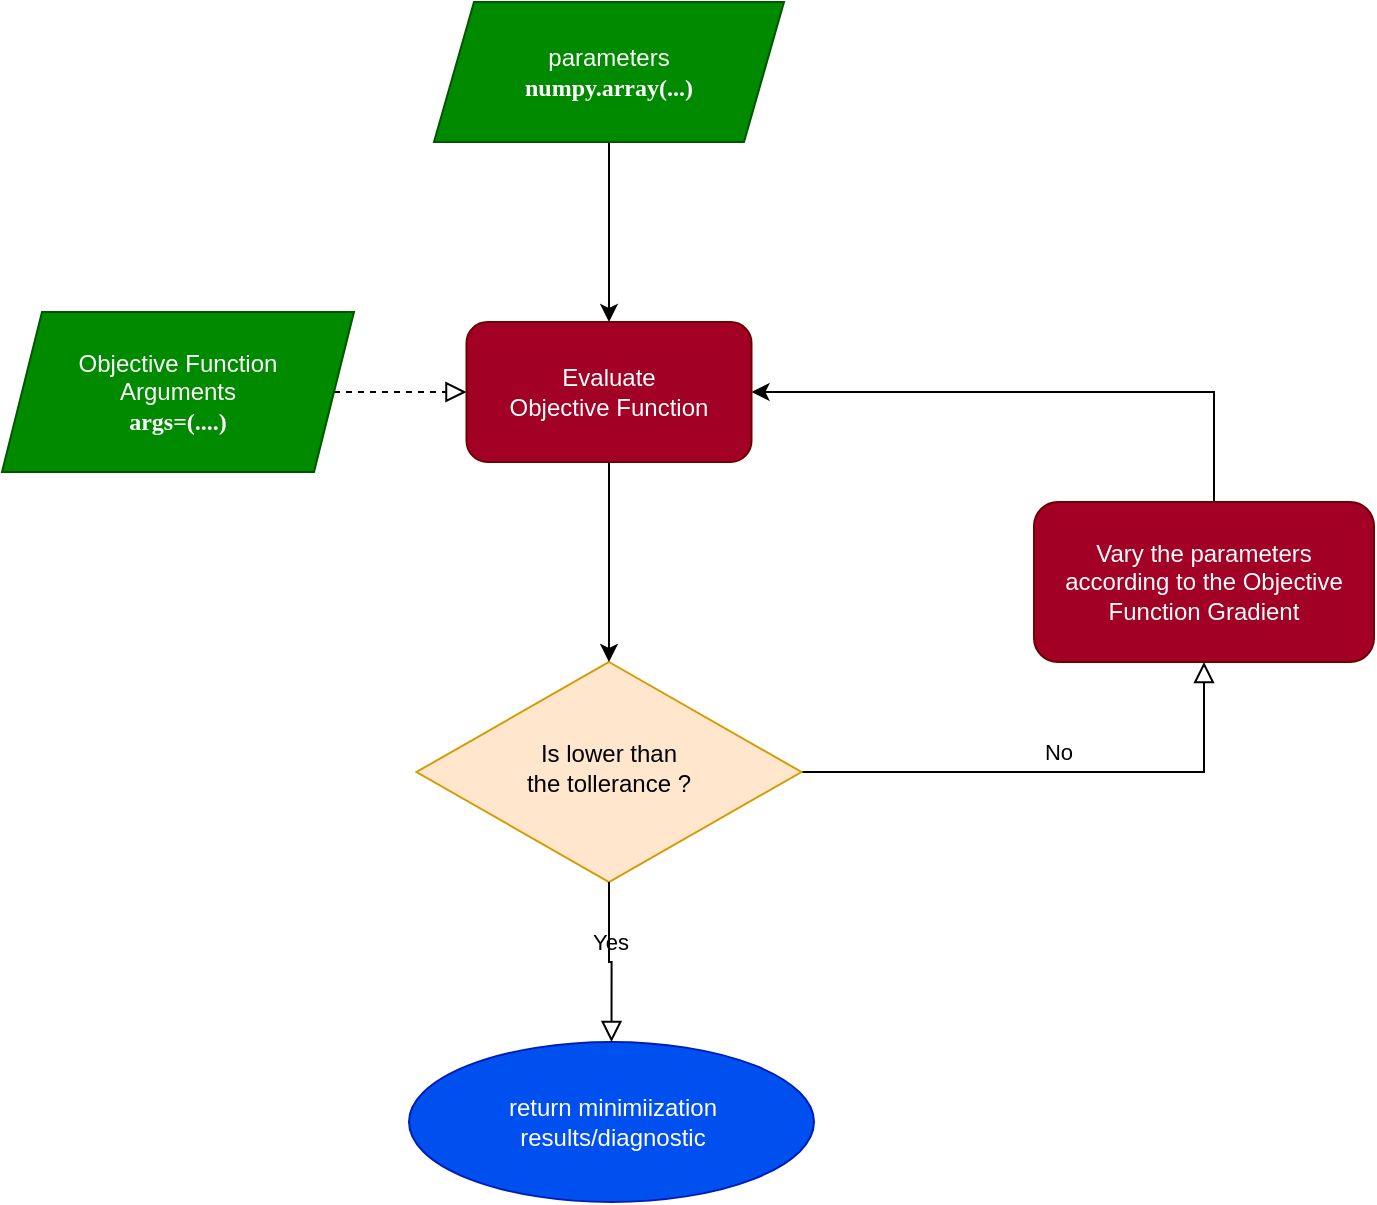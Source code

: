<mxfile version="24.7.6">
  <diagram id="C5RBs43oDa-KdzZeNtuy" name="Page-1">
    <mxGraphModel dx="1265" dy="673" grid="1" gridSize="10" guides="1" tooltips="1" connect="1" arrows="1" fold="1" page="1" pageScale="1" pageWidth="827" pageHeight="1169" math="0" shadow="0">
      <root>
        <mxCell id="WIyWlLk6GJQsqaUBKTNV-0" />
        <mxCell id="WIyWlLk6GJQsqaUBKTNV-1" parent="WIyWlLk6GJQsqaUBKTNV-0" />
        <mxCell id="WIyWlLk6GJQsqaUBKTNV-2" value="" style="rounded=0;html=1;jettySize=auto;orthogonalLoop=1;fontSize=11;endArrow=block;endFill=0;endSize=8;strokeWidth=1;shadow=0;labelBackgroundColor=none;edgeStyle=orthogonalEdgeStyle;dashed=1;exitX=0;exitY=0.5;exitDx=0;exitDy=0;entryX=0;entryY=0.5;entryDx=0;entryDy=0;" parent="WIyWlLk6GJQsqaUBKTNV-1" source="pSMiITP0uglDrsmcwOC9-16" edge="1" target="pSMiITP0uglDrsmcwOC9-7">
          <mxGeometry relative="1" as="geometry">
            <mxPoint x="474" y="240" as="sourcePoint" />
            <mxPoint x="250" y="290" as="targetPoint" />
          </mxGeometry>
        </mxCell>
        <mxCell id="WIyWlLk6GJQsqaUBKTNV-9" value="No" style="edgeStyle=orthogonalEdgeStyle;rounded=0;html=1;jettySize=auto;orthogonalLoop=1;fontSize=11;endArrow=block;endFill=0;endSize=8;strokeWidth=1;shadow=0;labelBackgroundColor=none;entryX=0.5;entryY=1;entryDx=0;entryDy=0;exitX=1;exitY=0.5;exitDx=0;exitDy=0;" parent="WIyWlLk6GJQsqaUBKTNV-1" source="WIyWlLk6GJQsqaUBKTNV-10" target="WIyWlLk6GJQsqaUBKTNV-12" edge="1">
          <mxGeometry y="10" relative="1" as="geometry">
            <mxPoint as="offset" />
            <Array as="points">
              <mxPoint x="665" y="415" />
            </Array>
          </mxGeometry>
        </mxCell>
        <mxCell id="WIyWlLk6GJQsqaUBKTNV-10" value="Is lower than&lt;br&gt;the tollerance ?" style="rhombus;whiteSpace=wrap;html=1;shadow=0;fontFamily=Helvetica;fontSize=12;align=center;strokeWidth=1;spacing=6;spacingTop=-4;fillColor=#ffe6cc;strokeColor=#d79b00;" parent="WIyWlLk6GJQsqaUBKTNV-1" vertex="1">
          <mxGeometry x="271.25" y="360" width="192.5" height="110" as="geometry" />
        </mxCell>
        <mxCell id="pSMiITP0uglDrsmcwOC9-8" style="edgeStyle=orthogonalEdgeStyle;rounded=0;orthogonalLoop=1;jettySize=auto;html=1;entryX=1;entryY=0.5;entryDx=0;entryDy=0;" parent="WIyWlLk6GJQsqaUBKTNV-1" source="WIyWlLk6GJQsqaUBKTNV-12" target="pSMiITP0uglDrsmcwOC9-7" edge="1">
          <mxGeometry relative="1" as="geometry">
            <Array as="points">
              <mxPoint x="670" y="225" />
            </Array>
          </mxGeometry>
        </mxCell>
        <mxCell id="WIyWlLk6GJQsqaUBKTNV-12" value="Vary the parameters&lt;br&gt;according to the Objective Function Gradient" style="rounded=1;whiteSpace=wrap;html=1;fontSize=12;glass=0;strokeWidth=1;shadow=0;fillColor=#a20025;fontColor=#ffffff;strokeColor=#6F0000;" parent="WIyWlLk6GJQsqaUBKTNV-1" vertex="1">
          <mxGeometry x="580" y="280" width="170" height="80" as="geometry" />
        </mxCell>
        <mxCell id="pSMiITP0uglDrsmcwOC9-9" style="edgeStyle=orthogonalEdgeStyle;rounded=0;orthogonalLoop=1;jettySize=auto;html=1;exitX=0.5;exitY=1;exitDx=0;exitDy=0;entryX=0.5;entryY=0;entryDx=0;entryDy=0;" parent="WIyWlLk6GJQsqaUBKTNV-1" source="pSMiITP0uglDrsmcwOC9-7" target="WIyWlLk6GJQsqaUBKTNV-10" edge="1">
          <mxGeometry relative="1" as="geometry">
            <Array as="points">
              <mxPoint x="368" y="330" />
              <mxPoint x="368" y="330" />
            </Array>
          </mxGeometry>
        </mxCell>
        <mxCell id="pSMiITP0uglDrsmcwOC9-7" value="Evaluate&lt;br&gt;Objective Function" style="rounded=1;whiteSpace=wrap;html=1;fillColor=#a20025;fontColor=#ffffff;strokeColor=#6F0000;" parent="WIyWlLk6GJQsqaUBKTNV-1" vertex="1">
          <mxGeometry x="296.25" y="190" width="142.5" height="70" as="geometry" />
        </mxCell>
        <mxCell id="pSMiITP0uglDrsmcwOC9-10" value="return minimiization&lt;br&gt;results/diagnostic" style="ellipse;whiteSpace=wrap;html=1;fillColor=#0050ef;fontColor=#ffffff;strokeColor=#001DBC;" parent="WIyWlLk6GJQsqaUBKTNV-1" vertex="1">
          <mxGeometry x="267.5" y="550" width="202.5" height="80" as="geometry" />
        </mxCell>
        <mxCell id="87uAGhhxZ9TxILOiRaFG-1" style="edgeStyle=orthogonalEdgeStyle;rounded=0;orthogonalLoop=1;jettySize=auto;html=1;entryX=0.5;entryY=0;entryDx=0;entryDy=0;" edge="1" parent="WIyWlLk6GJQsqaUBKTNV-1" source="pSMiITP0uglDrsmcwOC9-13" target="pSMiITP0uglDrsmcwOC9-7">
          <mxGeometry relative="1" as="geometry" />
        </mxCell>
        <mxCell id="pSMiITP0uglDrsmcwOC9-13" value="parameters&lt;br&gt;&lt;b&gt;&lt;font face=&quot;Lucida Console&quot;&gt;numpy.array(...)&lt;/font&gt;&lt;/b&gt;" style="shape=parallelogram;perimeter=parallelogramPerimeter;whiteSpace=wrap;html=1;fixedSize=1;fillColor=#008a00;fontColor=#ffffff;strokeColor=#005700;" parent="WIyWlLk6GJQsqaUBKTNV-1" vertex="1">
          <mxGeometry x="280" y="30" width="175" height="70" as="geometry" />
        </mxCell>
        <mxCell id="pSMiITP0uglDrsmcwOC9-16" value="Objective Function&lt;br&gt;Arguments&lt;br&gt;&lt;b&gt;&lt;font face=&quot;Lucida Console&quot;&gt;args=(....)&lt;/font&gt;&lt;/b&gt;" style="shape=parallelogram;perimeter=parallelogramPerimeter;whiteSpace=wrap;html=1;fixedSize=1;fillColor=#008a00;fontColor=#ffffff;strokeColor=#005700;" parent="WIyWlLk6GJQsqaUBKTNV-1" vertex="1">
          <mxGeometry x="64" y="185" width="176" height="80" as="geometry" />
        </mxCell>
        <mxCell id="87uAGhhxZ9TxILOiRaFG-0" value="Yes" style="edgeStyle=orthogonalEdgeStyle;rounded=0;html=1;jettySize=auto;orthogonalLoop=1;fontSize=11;endArrow=block;endFill=0;endSize=8;strokeWidth=1;shadow=0;labelBackgroundColor=none;exitX=0.5;exitY=1;exitDx=0;exitDy=0;entryX=0.5;entryY=0;entryDx=0;entryDy=0;" edge="1" parent="WIyWlLk6GJQsqaUBKTNV-1" source="WIyWlLk6GJQsqaUBKTNV-10" target="pSMiITP0uglDrsmcwOC9-10">
          <mxGeometry y="10" relative="1" as="geometry">
            <mxPoint as="offset" />
            <Array as="points" />
            <mxPoint x="470" y="580" as="sourcePoint" />
            <mxPoint x="270" y="580" as="targetPoint" />
          </mxGeometry>
        </mxCell>
      </root>
    </mxGraphModel>
  </diagram>
</mxfile>
